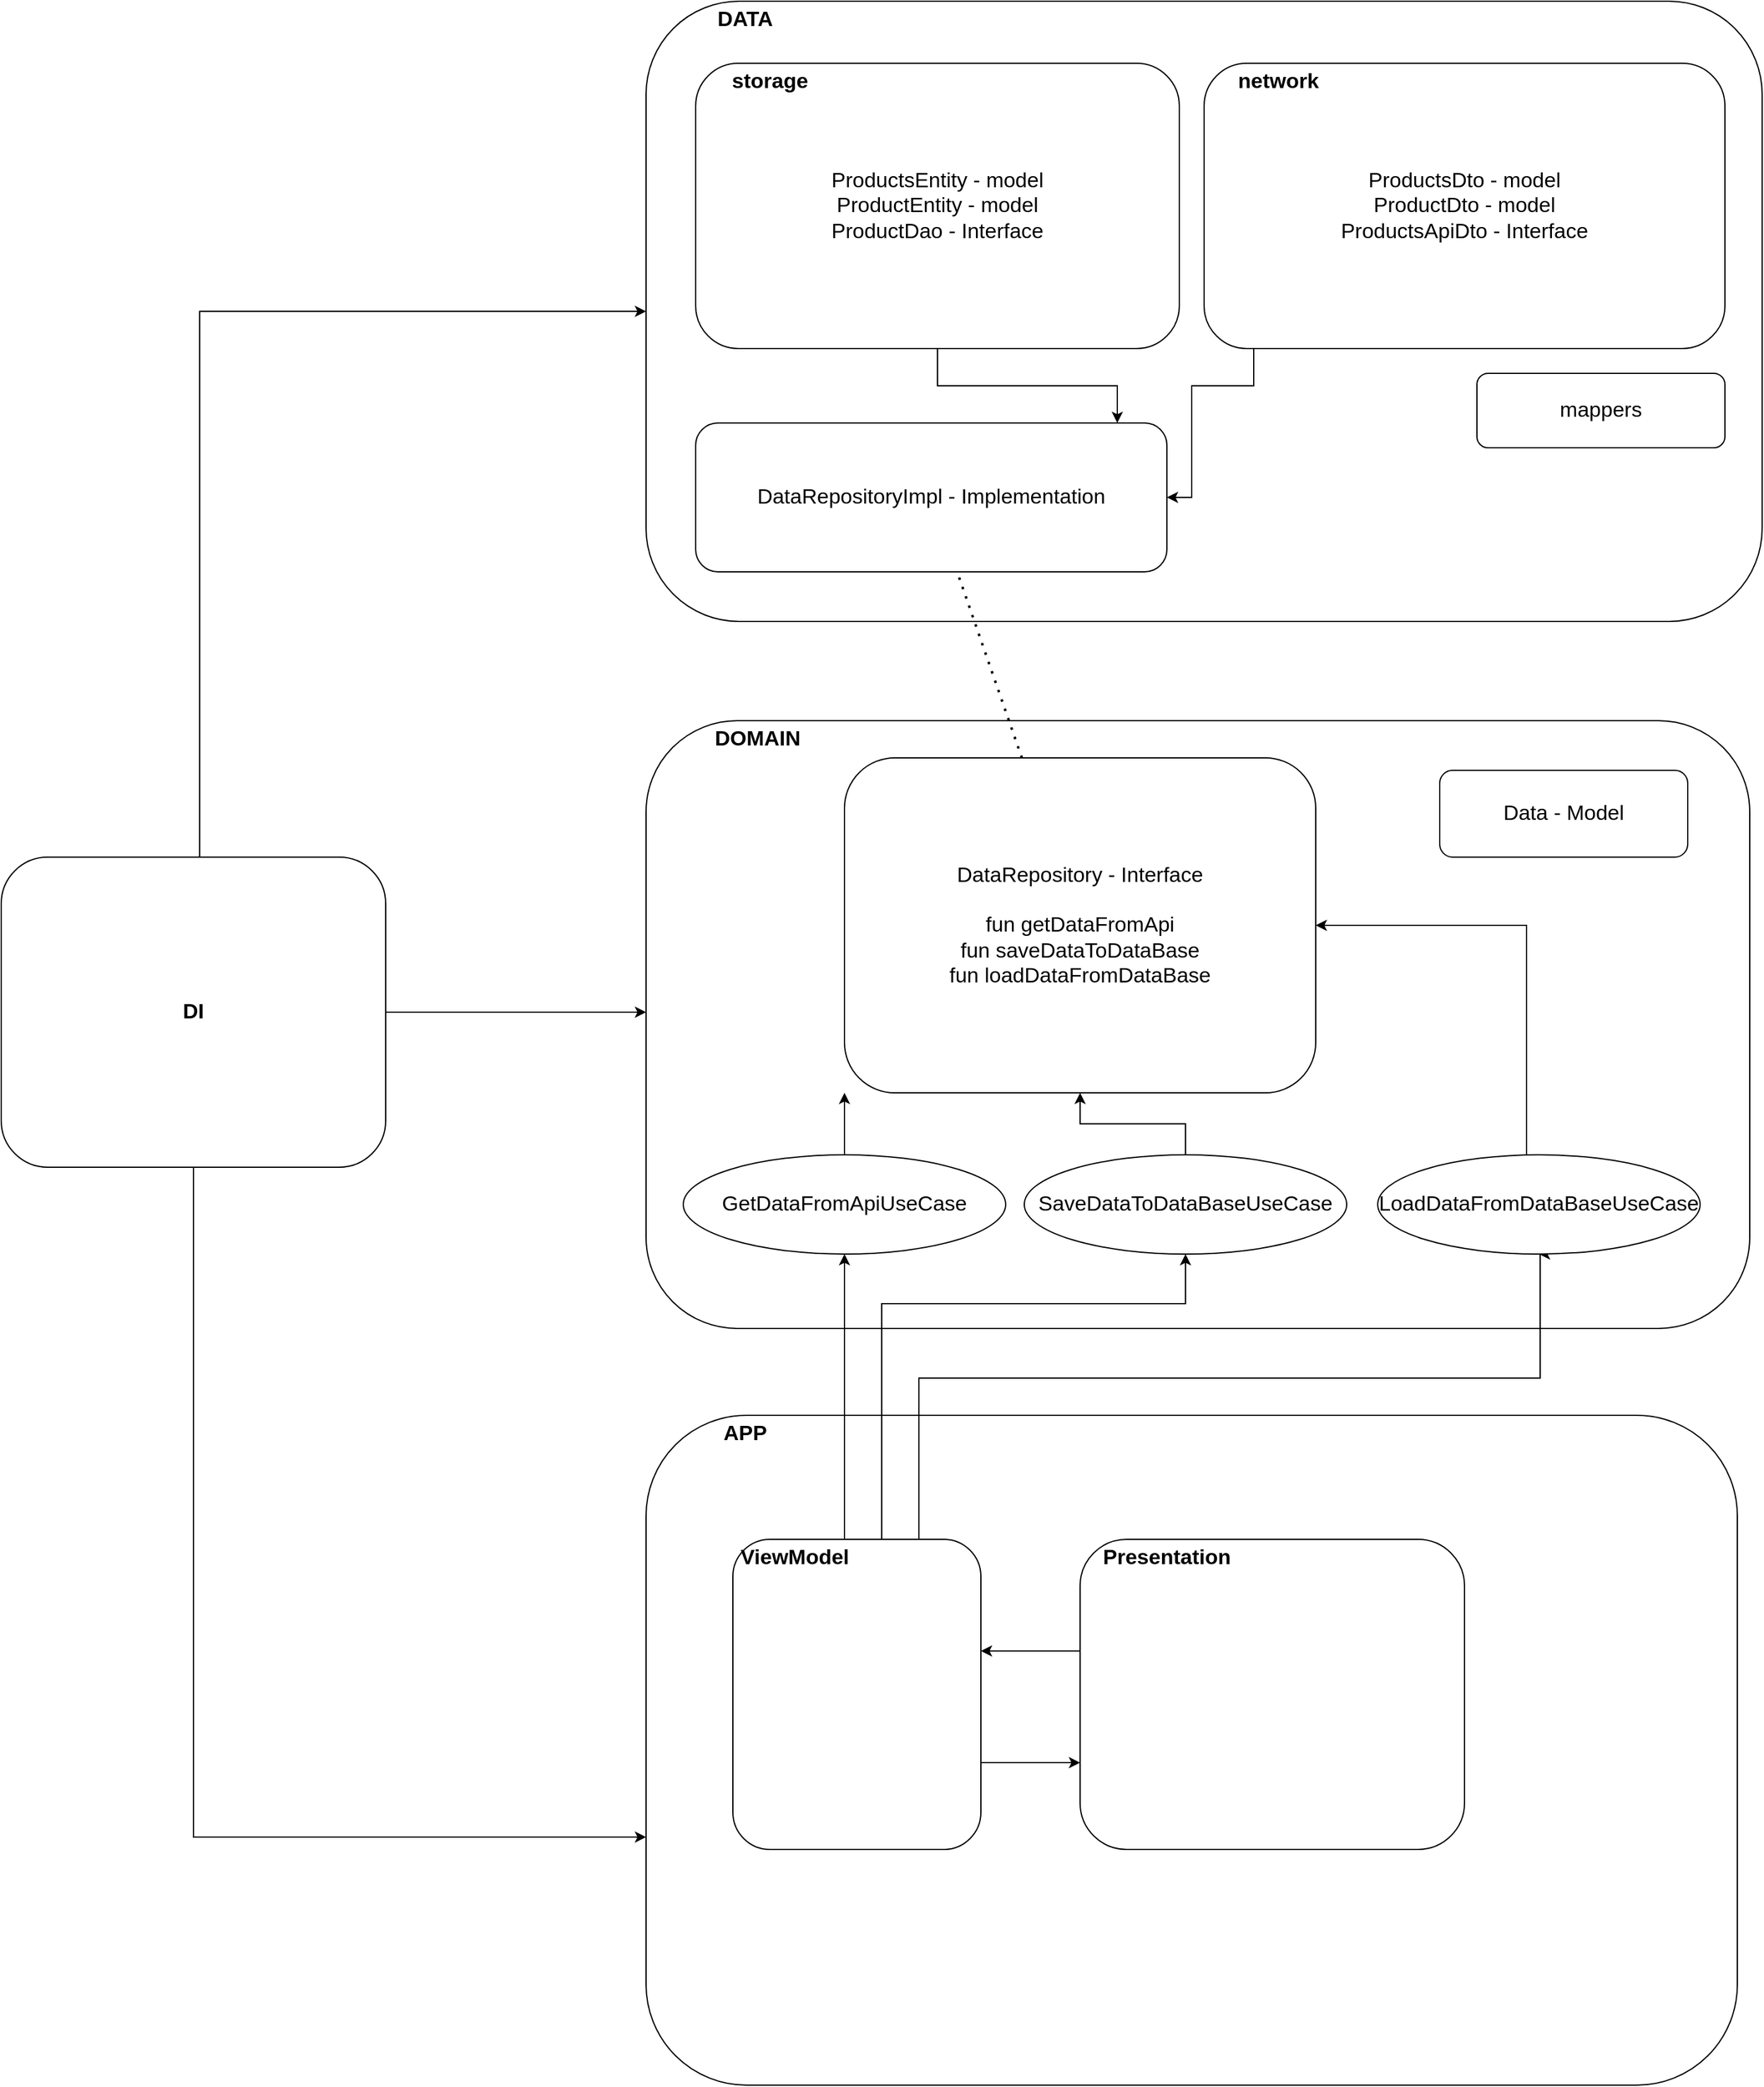 <mxfile version="24.4.9" type="device">
  <diagram id="Rj8qp3uqT3ajtmm9WSpq" name="Page-1">
    <mxGraphModel dx="2141" dy="2625" grid="1" gridSize="10" guides="1" tooltips="1" connect="1" arrows="1" fold="1" page="1" pageScale="1" pageWidth="850" pageHeight="1100" math="0" shadow="0">
      <root>
        <mxCell id="0" />
        <mxCell id="1" parent="0" />
        <mxCell id="YiW-QDjsgRmivzlMK6RQ-1" value="" style="rounded=1;whiteSpace=wrap;html=1;fontSize=17;movable=0;resizable=0;rotatable=0;deletable=0;editable=0;locked=1;connectable=0;" vertex="1" parent="1">
          <mxGeometry x="-200" y="-240" width="900" height="500" as="geometry" />
        </mxCell>
        <mxCell id="YiW-QDjsgRmivzlMK6RQ-2" value="" style="rounded=1;whiteSpace=wrap;html=1;fontSize=17;movable=0;resizable=0;rotatable=0;deletable=0;editable=0;locked=1;connectable=0;" vertex="1" parent="1">
          <mxGeometry x="-200" y="340" width="890" height="490" as="geometry" />
        </mxCell>
        <mxCell id="YiW-QDjsgRmivzlMK6RQ-3" value="" style="rounded=1;whiteSpace=wrap;html=1;fontSize=17;movable=0;resizable=0;rotatable=0;deletable=0;editable=0;locked=1;connectable=0;" vertex="1" parent="1">
          <mxGeometry x="-200" y="900" width="880" height="540" as="geometry" />
        </mxCell>
        <mxCell id="YiW-QDjsgRmivzlMK6RQ-12" value="&lt;font style=&quot;font-size: 17px;&quot;&gt;&lt;b style=&quot;font-size: 17px;&quot;&gt;DATA&lt;/b&gt;&lt;/font&gt;" style="text;html=1;align=center;verticalAlign=middle;whiteSpace=wrap;rounded=0;fontSize=17;" vertex="1" parent="1">
          <mxGeometry x="-150" y="-240" width="60" height="30" as="geometry" />
        </mxCell>
        <mxCell id="YiW-QDjsgRmivzlMK6RQ-13" value="&lt;font style=&quot;font-size: 17px;&quot;&gt;&lt;b style=&quot;font-size: 17px;&quot;&gt;DOMAIN&lt;/b&gt;&lt;/font&gt;" style="text;html=1;align=center;verticalAlign=middle;whiteSpace=wrap;rounded=0;fontSize=17;" vertex="1" parent="1">
          <mxGeometry x="-140" y="340" width="60" height="30" as="geometry" />
        </mxCell>
        <mxCell id="YiW-QDjsgRmivzlMK6RQ-14" value="&lt;font style=&quot;font-size: 17px;&quot;&gt;&lt;b style=&quot;font-size: 17px;&quot;&gt;APP&lt;/b&gt;&lt;/font&gt;" style="text;html=1;align=center;verticalAlign=middle;whiteSpace=wrap;rounded=0;fontSize=17;" vertex="1" parent="1">
          <mxGeometry x="-150" y="900" width="60" height="30" as="geometry" />
        </mxCell>
        <mxCell id="YiW-QDjsgRmivzlMK6RQ-27" style="edgeStyle=orthogonalEdgeStyle;rounded=0;orthogonalLoop=1;jettySize=auto;html=1;fontSize=17;" edge="1" parent="1" source="YiW-QDjsgRmivzlMK6RQ-15" target="YiW-QDjsgRmivzlMK6RQ-17">
          <mxGeometry relative="1" as="geometry">
            <Array as="points">
              <mxPoint x="100" y="1180" />
              <mxPoint x="100" y="1180" />
            </Array>
          </mxGeometry>
        </mxCell>
        <mxCell id="YiW-QDjsgRmivzlMK6RQ-37" style="edgeStyle=orthogonalEdgeStyle;rounded=0;orthogonalLoop=1;jettySize=auto;html=1;entryX=0.5;entryY=1;entryDx=0;entryDy=0;" edge="1" parent="1" source="YiW-QDjsgRmivzlMK6RQ-15" target="YiW-QDjsgRmivzlMK6RQ-28">
          <mxGeometry relative="1" as="geometry">
            <Array as="points">
              <mxPoint x="-40" y="940" />
              <mxPoint x="-40" y="940" />
            </Array>
          </mxGeometry>
        </mxCell>
        <mxCell id="YiW-QDjsgRmivzlMK6RQ-38" style="edgeStyle=orthogonalEdgeStyle;rounded=0;orthogonalLoop=1;jettySize=auto;html=1;entryX=0.5;entryY=1;entryDx=0;entryDy=0;" edge="1" parent="1" source="YiW-QDjsgRmivzlMK6RQ-15" target="YiW-QDjsgRmivzlMK6RQ-35">
          <mxGeometry relative="1" as="geometry">
            <Array as="points">
              <mxPoint x="-10" y="810" />
              <mxPoint x="235" y="810" />
            </Array>
          </mxGeometry>
        </mxCell>
        <mxCell id="YiW-QDjsgRmivzlMK6RQ-40" style="edgeStyle=orthogonalEdgeStyle;rounded=0;orthogonalLoop=1;jettySize=auto;html=1;" edge="1" parent="1" source="YiW-QDjsgRmivzlMK6RQ-15">
          <mxGeometry relative="1" as="geometry">
            <mxPoint x="520" y="770" as="targetPoint" />
            <Array as="points">
              <mxPoint x="20" y="870" />
              <mxPoint x="521" y="870" />
              <mxPoint x="521" y="770" />
            </Array>
          </mxGeometry>
        </mxCell>
        <mxCell id="YiW-QDjsgRmivzlMK6RQ-15" value="" style="rounded=1;whiteSpace=wrap;html=1;fontSize=17;" vertex="1" parent="1">
          <mxGeometry x="-130" y="1000" width="200" height="250" as="geometry" />
        </mxCell>
        <mxCell id="YiW-QDjsgRmivzlMK6RQ-16" value="&lt;font style=&quot;font-size: 17px;&quot;&gt;&lt;b style=&quot;font-size: 17px;&quot;&gt;ViewModel&lt;/b&gt;&lt;/font&gt;" style="text;html=1;align=center;verticalAlign=middle;whiteSpace=wrap;rounded=0;fontSize=17;" vertex="1" parent="1">
          <mxGeometry x="-110" y="1000" width="60" height="30" as="geometry" />
        </mxCell>
        <mxCell id="YiW-QDjsgRmivzlMK6RQ-26" style="edgeStyle=orthogonalEdgeStyle;rounded=0;orthogonalLoop=1;jettySize=auto;html=1;fontSize=17;" edge="1" parent="1" source="YiW-QDjsgRmivzlMK6RQ-17" target="YiW-QDjsgRmivzlMK6RQ-15">
          <mxGeometry relative="1" as="geometry">
            <Array as="points">
              <mxPoint x="110" y="1090" />
              <mxPoint x="110" y="1090" />
            </Array>
          </mxGeometry>
        </mxCell>
        <mxCell id="YiW-QDjsgRmivzlMK6RQ-17" value="" style="rounded=1;whiteSpace=wrap;html=1;fontSize=17;" vertex="1" parent="1">
          <mxGeometry x="150" y="1000" width="310" height="250" as="geometry" />
        </mxCell>
        <mxCell id="YiW-QDjsgRmivzlMK6RQ-18" value="&lt;span style=&quot;font-size: 17px;&quot;&gt;&lt;b style=&quot;font-size: 17px;&quot;&gt;Presentation&lt;/b&gt;&lt;/span&gt;" style="text;html=1;align=center;verticalAlign=middle;whiteSpace=wrap;rounded=0;fontSize=17;" vertex="1" parent="1">
          <mxGeometry x="190" y="1000" width="60" height="30" as="geometry" />
        </mxCell>
        <mxCell id="YiW-QDjsgRmivzlMK6RQ-33" style="edgeStyle=orthogonalEdgeStyle;rounded=0;orthogonalLoop=1;jettySize=auto;html=1;" edge="1" parent="1" source="YiW-QDjsgRmivzlMK6RQ-19" target="YiW-QDjsgRmivzlMK6RQ-23">
          <mxGeometry relative="1" as="geometry">
            <mxPoint x="35" y="90.0" as="targetPoint" />
            <Array as="points">
              <mxPoint x="35" y="70" />
              <mxPoint x="180" y="70" />
            </Array>
          </mxGeometry>
        </mxCell>
        <mxCell id="YiW-QDjsgRmivzlMK6RQ-19" value="ProductsEntity - model&lt;div&gt;ProductEntity - model&lt;br&gt;&lt;/div&gt;&lt;div&gt;ProductDao - Interface&lt;/div&gt;" style="rounded=1;whiteSpace=wrap;html=1;fontSize=17;" vertex="1" parent="1">
          <mxGeometry x="-160" y="-190" width="390" height="230" as="geometry" />
        </mxCell>
        <mxCell id="YiW-QDjsgRmivzlMK6RQ-44" style="edgeStyle=orthogonalEdgeStyle;rounded=0;orthogonalLoop=1;jettySize=auto;html=1;entryX=1;entryY=0.5;entryDx=0;entryDy=0;" edge="1" parent="1" source="YiW-QDjsgRmivzlMK6RQ-21" target="YiW-QDjsgRmivzlMK6RQ-23">
          <mxGeometry relative="1" as="geometry">
            <Array as="points">
              <mxPoint x="290" y="70" />
              <mxPoint x="240" y="70" />
              <mxPoint x="240" y="160" />
            </Array>
          </mxGeometry>
        </mxCell>
        <mxCell id="YiW-QDjsgRmivzlMK6RQ-21" value="ProductsDto - model&lt;div&gt;ProductDto - model&lt;br&gt;&lt;/div&gt;&lt;div&gt;ProductsApiDto - Interface&lt;/div&gt;" style="rounded=1;whiteSpace=wrap;html=1;fontSize=17;" vertex="1" parent="1">
          <mxGeometry x="250" y="-190" width="420" height="230" as="geometry" />
        </mxCell>
        <mxCell id="YiW-QDjsgRmivzlMK6RQ-22" value="&lt;font style=&quot;font-size: 17px;&quot;&gt;&lt;b style=&quot;font-size: 17px;&quot;&gt;network&lt;/b&gt;&lt;/font&gt;" style="text;html=1;align=center;verticalAlign=middle;whiteSpace=wrap;rounded=0;fontSize=17;" vertex="1" parent="1">
          <mxGeometry x="280" y="-190" width="60" height="30" as="geometry" />
        </mxCell>
        <mxCell id="YiW-QDjsgRmivzlMK6RQ-23" value="DataRepositoryImpl - Implementation" style="rounded=1;whiteSpace=wrap;html=1;fontSize=17;" vertex="1" parent="1">
          <mxGeometry x="-160" y="100" width="380" height="120" as="geometry" />
        </mxCell>
        <mxCell id="YiW-QDjsgRmivzlMK6RQ-25" value="DataRepository - Interface&lt;div&gt;&lt;br&gt;fun getDataFromApi&lt;div&gt;fun saveDataToDataBase&lt;/div&gt;&lt;div&gt;fun loadDataFromDataBase&lt;/div&gt;&lt;/div&gt;" style="rounded=1;whiteSpace=wrap;html=1;fontSize=17;" vertex="1" parent="1">
          <mxGeometry x="-40" y="370" width="380" height="270" as="geometry" />
        </mxCell>
        <mxCell id="YiW-QDjsgRmivzlMK6RQ-31" style="edgeStyle=orthogonalEdgeStyle;rounded=0;orthogonalLoop=1;jettySize=auto;html=1;" edge="1" parent="1" source="YiW-QDjsgRmivzlMK6RQ-28" target="YiW-QDjsgRmivzlMK6RQ-25">
          <mxGeometry relative="1" as="geometry">
            <Array as="points">
              <mxPoint x="-30" y="615" />
              <mxPoint x="10" y="615" />
            </Array>
          </mxGeometry>
        </mxCell>
        <mxCell id="YiW-QDjsgRmivzlMK6RQ-28" value="GetDataFromApiUseCase" style="ellipse;whiteSpace=wrap;html=1;fontSize=17;" vertex="1" parent="1">
          <mxGeometry x="-170" y="690" width="260" height="80" as="geometry" />
        </mxCell>
        <mxCell id="YiW-QDjsgRmivzlMK6RQ-29" value="Data - Model" style="rounded=1;whiteSpace=wrap;html=1;fontSize=17;" vertex="1" parent="1">
          <mxGeometry x="440" y="380" width="200" height="70" as="geometry" />
        </mxCell>
        <mxCell id="YiW-QDjsgRmivzlMK6RQ-32" value="" style="endArrow=none;dashed=1;html=1;dashPattern=1 3;strokeWidth=2;rounded=0;" edge="1" parent="1" source="YiW-QDjsgRmivzlMK6RQ-25" target="YiW-QDjsgRmivzlMK6RQ-23">
          <mxGeometry width="50" height="50" relative="1" as="geometry">
            <mxPoint x="-20" y="310" as="sourcePoint" />
            <mxPoint x="30" y="260" as="targetPoint" />
          </mxGeometry>
        </mxCell>
        <mxCell id="YiW-QDjsgRmivzlMK6RQ-20" value="&lt;b&gt;storage&lt;/b&gt;" style="text;html=1;align=center;verticalAlign=middle;whiteSpace=wrap;rounded=0;fontSize=17;" vertex="1" parent="1">
          <mxGeometry x="-130" y="-190" width="60" height="30" as="geometry" />
        </mxCell>
        <mxCell id="YiW-QDjsgRmivzlMK6RQ-36" style="edgeStyle=orthogonalEdgeStyle;rounded=0;orthogonalLoop=1;jettySize=auto;html=1;" edge="1" parent="1" source="YiW-QDjsgRmivzlMK6RQ-35" target="YiW-QDjsgRmivzlMK6RQ-25">
          <mxGeometry relative="1" as="geometry" />
        </mxCell>
        <mxCell id="YiW-QDjsgRmivzlMK6RQ-35" value="SaveDataToDataBaseUseCase" style="ellipse;whiteSpace=wrap;html=1;fontSize=17;" vertex="1" parent="1">
          <mxGeometry x="105" y="690" width="260" height="80" as="geometry" />
        </mxCell>
        <mxCell id="YiW-QDjsgRmivzlMK6RQ-42" style="edgeStyle=orthogonalEdgeStyle;rounded=0;orthogonalLoop=1;jettySize=auto;html=1;entryX=1;entryY=0.5;entryDx=0;entryDy=0;" edge="1" parent="1" source="YiW-QDjsgRmivzlMK6RQ-39" target="YiW-QDjsgRmivzlMK6RQ-25">
          <mxGeometry relative="1" as="geometry">
            <Array as="points">
              <mxPoint x="510" y="505" />
            </Array>
          </mxGeometry>
        </mxCell>
        <mxCell id="YiW-QDjsgRmivzlMK6RQ-39" value="LoadDataFromDataBaseUseCase" style="ellipse;whiteSpace=wrap;html=1;fontSize=17;" vertex="1" parent="1">
          <mxGeometry x="390" y="690" width="260" height="80" as="geometry" />
        </mxCell>
        <mxCell id="YiW-QDjsgRmivzlMK6RQ-43" value="mappers" style="rounded=1;whiteSpace=wrap;html=1;fontSize=17;" vertex="1" parent="1">
          <mxGeometry x="470" y="60" width="200" height="60" as="geometry" />
        </mxCell>
        <mxCell id="YiW-QDjsgRmivzlMK6RQ-46" style="edgeStyle=orthogonalEdgeStyle;rounded=0;orthogonalLoop=1;jettySize=auto;html=1;" edge="1" parent="1" source="YiW-QDjsgRmivzlMK6RQ-45">
          <mxGeometry relative="1" as="geometry">
            <mxPoint x="-200.0" y="10" as="targetPoint" />
            <Array as="points">
              <mxPoint x="-560" y="10" />
            </Array>
          </mxGeometry>
        </mxCell>
        <mxCell id="YiW-QDjsgRmivzlMK6RQ-47" style="edgeStyle=orthogonalEdgeStyle;rounded=0;orthogonalLoop=1;jettySize=auto;html=1;" edge="1" parent="1" source="YiW-QDjsgRmivzlMK6RQ-45">
          <mxGeometry relative="1" as="geometry">
            <mxPoint x="-200.0" y="1240.0" as="targetPoint" />
            <Array as="points">
              <mxPoint x="-565" y="1240" />
            </Array>
          </mxGeometry>
        </mxCell>
        <mxCell id="YiW-QDjsgRmivzlMK6RQ-48" style="edgeStyle=orthogonalEdgeStyle;rounded=0;orthogonalLoop=1;jettySize=auto;html=1;" edge="1" parent="1" source="YiW-QDjsgRmivzlMK6RQ-45">
          <mxGeometry relative="1" as="geometry">
            <mxPoint x="-200.0" y="575" as="targetPoint" />
          </mxGeometry>
        </mxCell>
        <mxCell id="YiW-QDjsgRmivzlMK6RQ-45" value="&lt;b&gt;DI&lt;/b&gt;" style="rounded=1;whiteSpace=wrap;html=1;fontSize=17;" vertex="1" parent="1">
          <mxGeometry x="-720" y="450" width="310" height="250" as="geometry" />
        </mxCell>
      </root>
    </mxGraphModel>
  </diagram>
</mxfile>
